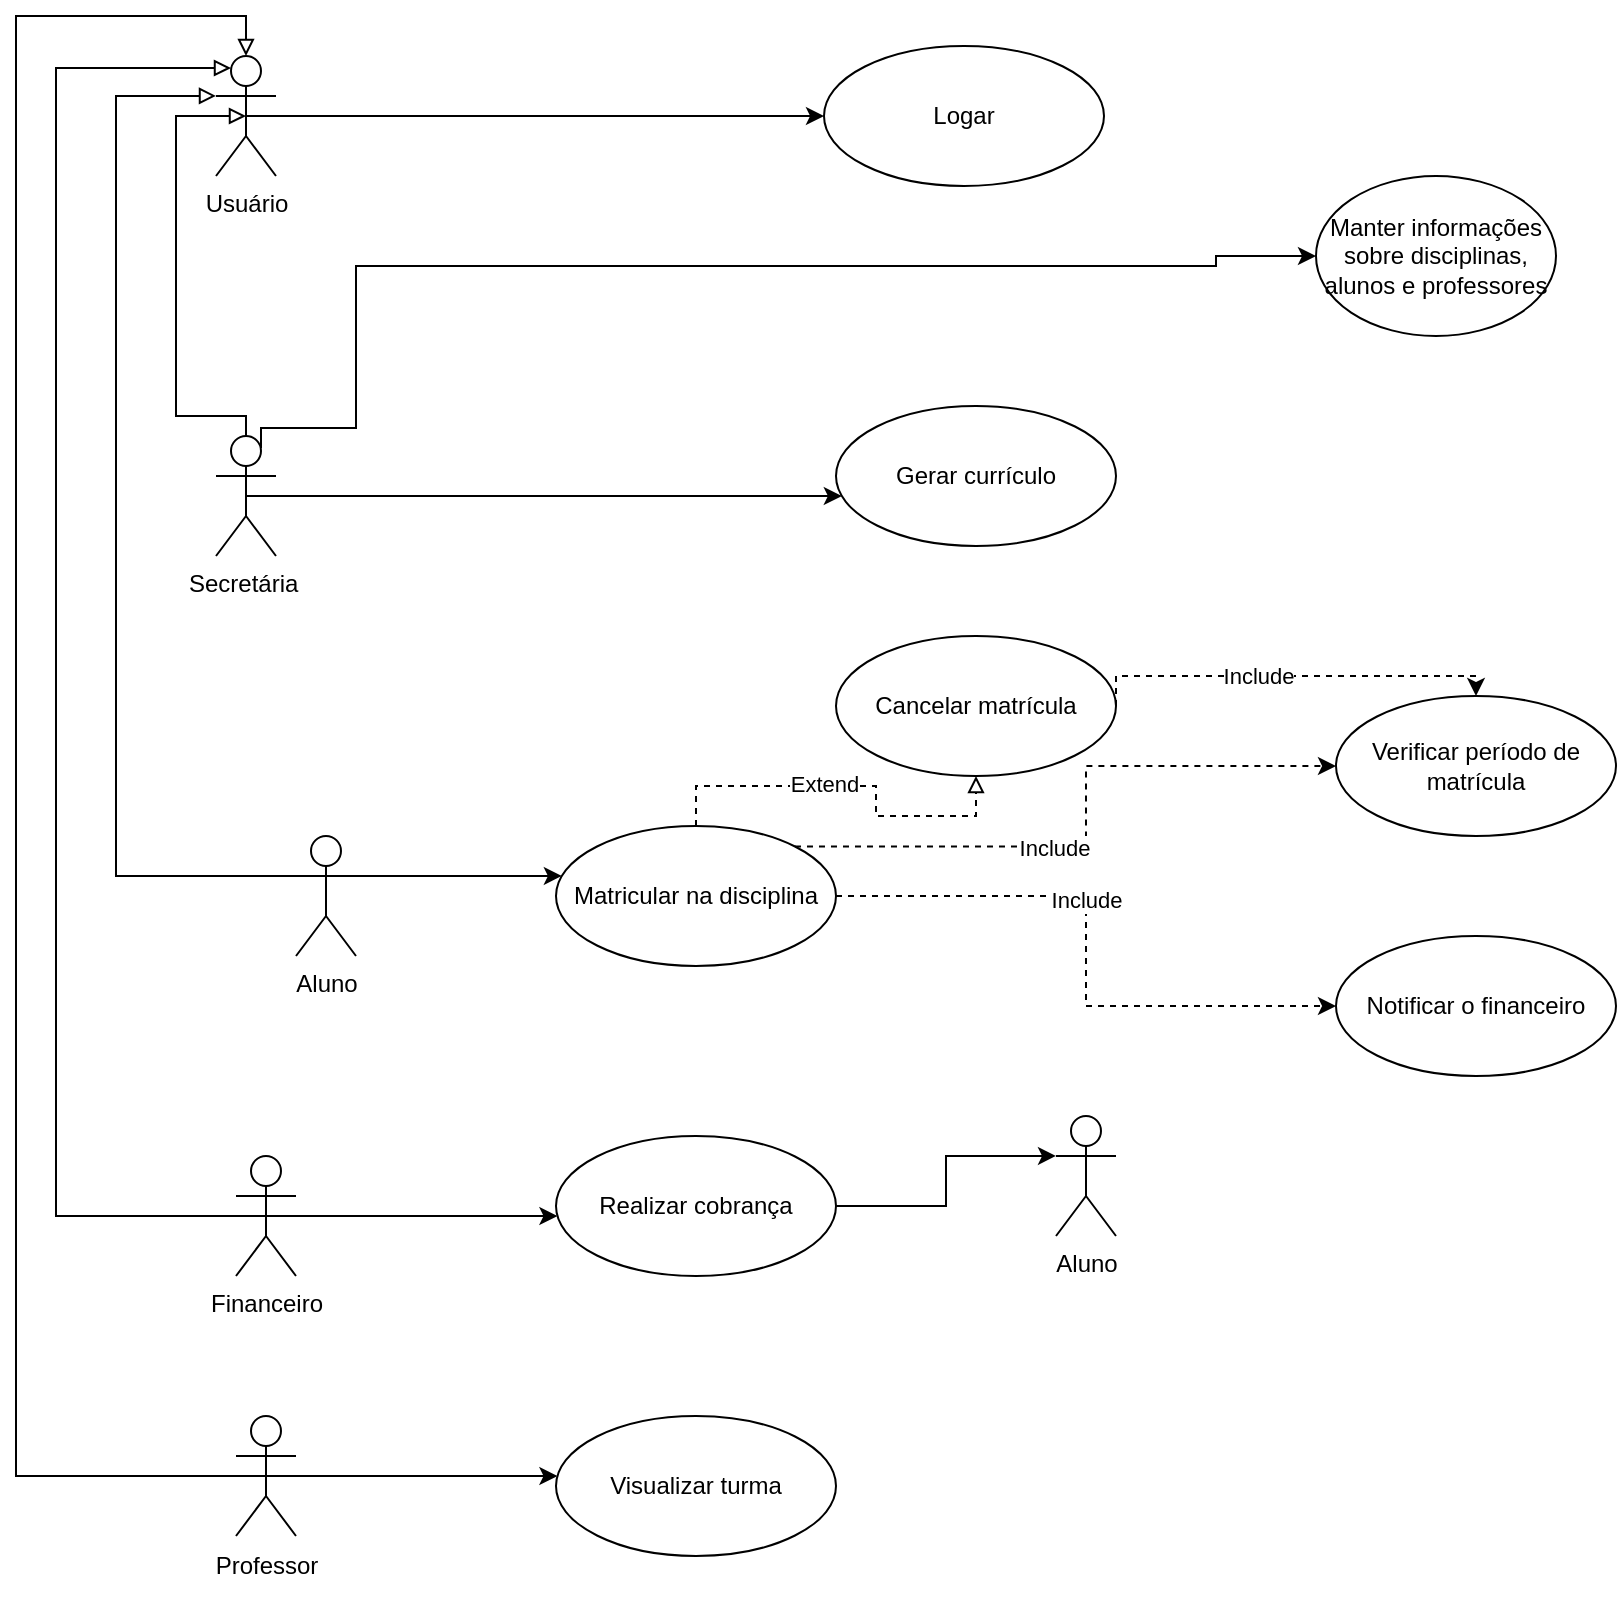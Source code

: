 <mxfile version="20.2.3" type="google"><diagram id="z5RyN5gKrQhgy4uWIah9" name="Página-1"><mxGraphModel grid="1" page="1" gridSize="10" guides="1" tooltips="1" connect="1" arrows="1" fold="1" pageScale="1" pageWidth="827" pageHeight="1169" math="0" shadow="0"><root><mxCell id="0"/><mxCell id="1" parent="0"/><mxCell id="Ttxp76rmqHFoTlr9PWYt-11" style="edgeStyle=orthogonalEdgeStyle;rounded=0;orthogonalLoop=1;jettySize=auto;html=1;exitX=0.5;exitY=0.5;exitDx=0;exitDy=0;exitPerimeter=0;" edge="1" parent="1" source="Ttxp76rmqHFoTlr9PWYt-5" target="Ttxp76rmqHFoTlr9PWYt-6"><mxGeometry relative="1" as="geometry"><Array as="points"><mxPoint x="350" y="140"/><mxPoint x="350" y="140"/></Array></mxGeometry></mxCell><mxCell id="Ttxp76rmqHFoTlr9PWYt-16" style="edgeStyle=orthogonalEdgeStyle;rounded=0;orthogonalLoop=1;jettySize=auto;html=1;exitX=0.75;exitY=0.1;exitDx=0;exitDy=0;exitPerimeter=0;entryX=0;entryY=0.5;entryDx=0;entryDy=0;" edge="1" parent="1" source="Ttxp76rmqHFoTlr9PWYt-5" target="Ttxp76rmqHFoTlr9PWYt-14"><mxGeometry relative="1" as="geometry"><Array as="points"><mxPoint x="133" y="106"/><mxPoint x="180" y="106"/><mxPoint x="180" y="25"/><mxPoint x="610" y="25"/><mxPoint x="610" y="20"/><mxPoint x="640" y="20"/></Array></mxGeometry></mxCell><mxCell id="Ttxp76rmqHFoTlr9PWYt-53" style="edgeStyle=orthogonalEdgeStyle;rounded=0;orthogonalLoop=1;jettySize=auto;html=1;exitX=0.5;exitY=0;exitDx=0;exitDy=0;exitPerimeter=0;endArrow=block;endFill=0;entryX=0.5;entryY=0.5;entryDx=0;entryDy=0;entryPerimeter=0;" edge="1" parent="1" source="Ttxp76rmqHFoTlr9PWYt-5" target="Ttxp76rmqHFoTlr9PWYt-42"><mxGeometry relative="1" as="geometry"><mxPoint x="100" y="-30" as="targetPoint"/><Array as="points"><mxPoint x="125" y="100"/><mxPoint x="90" y="100"/><mxPoint x="90" y="-50"/></Array></mxGeometry></mxCell><mxCell id="Ttxp76rmqHFoTlr9PWYt-5" value="Secretária&amp;nbsp;" style="shape=umlActor;verticalLabelPosition=bottom;verticalAlign=top;html=1;" vertex="1" parent="1"><mxGeometry x="110" y="110" width="30" height="60" as="geometry"/></mxCell><mxCell id="Ttxp76rmqHFoTlr9PWYt-6" value="Gerar currículo" style="ellipse;whiteSpace=wrap;html=1;" vertex="1" parent="1"><mxGeometry x="420" y="95" width="140" height="70" as="geometry"/></mxCell><mxCell id="Ttxp76rmqHFoTlr9PWYt-14" value="Manter informações sobre disciplinas, alunos e professores" style="ellipse;whiteSpace=wrap;html=1;" vertex="1" parent="1"><mxGeometry x="660" y="-20" width="120" height="80" as="geometry"/></mxCell><mxCell id="Ttxp76rmqHFoTlr9PWYt-23" style="edgeStyle=orthogonalEdgeStyle;rounded=0;orthogonalLoop=1;jettySize=auto;html=1;exitX=1;exitY=0.333;exitDx=0;exitDy=0;exitPerimeter=0;" edge="1" parent="1" source="Ttxp76rmqHFoTlr9PWYt-17" target="Ttxp76rmqHFoTlr9PWYt-22"><mxGeometry relative="1" as="geometry"><Array as="points"><mxPoint x="300" y="330"/><mxPoint x="300" y="330"/></Array></mxGeometry></mxCell><mxCell id="Ttxp76rmqHFoTlr9PWYt-56" style="edgeStyle=orthogonalEdgeStyle;rounded=0;orthogonalLoop=1;jettySize=auto;html=1;exitX=0;exitY=0.333;exitDx=0;exitDy=0;exitPerimeter=0;entryX=0;entryY=0.333;entryDx=0;entryDy=0;entryPerimeter=0;endArrow=block;endFill=0;" edge="1" parent="1" source="Ttxp76rmqHFoTlr9PWYt-17" target="Ttxp76rmqHFoTlr9PWYt-42"><mxGeometry relative="1" as="geometry"><Array as="points"><mxPoint x="60" y="330"/><mxPoint x="60" y="-60"/></Array></mxGeometry></mxCell><mxCell id="Ttxp76rmqHFoTlr9PWYt-17" value="Aluno" style="shape=umlActor;verticalLabelPosition=bottom;verticalAlign=top;html=1;" vertex="1" parent="1"><mxGeometry x="150" y="310" width="30" height="60" as="geometry"/></mxCell><mxCell id="Ttxp76rmqHFoTlr9PWYt-34" style="edgeStyle=orthogonalEdgeStyle;rounded=0;orthogonalLoop=1;jettySize=auto;html=1;exitX=1;exitY=0.5;exitDx=0;exitDy=0;dashed=1;" edge="1" parent="1" source="Ttxp76rmqHFoTlr9PWYt-22" target="Ttxp76rmqHFoTlr9PWYt-32"><mxGeometry relative="1" as="geometry"/></mxCell><mxCell id="Ttxp76rmqHFoTlr9PWYt-35" value="Include" style="edgeLabel;html=1;align=center;verticalAlign=middle;resizable=0;points=[];" connectable="0" vertex="1" parent="Ttxp76rmqHFoTlr9PWYt-34"><mxGeometry x="-0.167" relative="1" as="geometry"><mxPoint as="offset"/></mxGeometry></mxCell><mxCell id="Ttxp76rmqHFoTlr9PWYt-65" style="edgeStyle=orthogonalEdgeStyle;rounded=0;orthogonalLoop=1;jettySize=auto;html=1;exitX=0.5;exitY=0;exitDx=0;exitDy=0;entryX=0.5;entryY=1;entryDx=0;entryDy=0;endArrow=block;endFill=0;dashed=1;" edge="1" parent="1" source="Ttxp76rmqHFoTlr9PWYt-22" target="Ttxp76rmqHFoTlr9PWYt-24"><mxGeometry relative="1" as="geometry"/></mxCell><mxCell id="Ttxp76rmqHFoTlr9PWYt-66" value="Extend" style="edgeLabel;html=1;align=center;verticalAlign=middle;resizable=0;points=[];" connectable="0" vertex="1" parent="Ttxp76rmqHFoTlr9PWYt-65"><mxGeometry x="-0.139" y="1" relative="1" as="geometry"><mxPoint as="offset"/></mxGeometry></mxCell><mxCell id="Ttxp76rmqHFoTlr9PWYt-22" value="Matricular na disciplina" style="ellipse;whiteSpace=wrap;html=1;" vertex="1" parent="1"><mxGeometry x="280" y="305" width="140" height="70" as="geometry"/></mxCell><mxCell id="Ttxp76rmqHFoTlr9PWYt-24" value="Cancelar matrícula" style="ellipse;whiteSpace=wrap;html=1;" vertex="1" parent="1"><mxGeometry x="420" y="210" width="140" height="70" as="geometry"/></mxCell><mxCell id="Ttxp76rmqHFoTlr9PWYt-41" style="edgeStyle=orthogonalEdgeStyle;rounded=0;orthogonalLoop=1;jettySize=auto;html=1;exitX=0.5;exitY=0.5;exitDx=0;exitDy=0;exitPerimeter=0;" edge="1" parent="1" source="Ttxp76rmqHFoTlr9PWYt-27" target="Ttxp76rmqHFoTlr9PWYt-36"><mxGeometry relative="1" as="geometry"><Array as="points"><mxPoint x="240" y="500"/><mxPoint x="240" y="500"/></Array></mxGeometry></mxCell><mxCell id="Ttxp76rmqHFoTlr9PWYt-58" style="edgeStyle=orthogonalEdgeStyle;rounded=0;orthogonalLoop=1;jettySize=auto;html=1;entryX=0.25;entryY=0.1;entryDx=0;entryDy=0;entryPerimeter=0;endArrow=block;endFill=0;exitX=0.5;exitY=0.5;exitDx=0;exitDy=0;exitPerimeter=0;" edge="1" parent="1" source="Ttxp76rmqHFoTlr9PWYt-27" target="Ttxp76rmqHFoTlr9PWYt-42"><mxGeometry relative="1" as="geometry"><Array as="points"><mxPoint x="30" y="500"/><mxPoint x="30" y="-74"/></Array></mxGeometry></mxCell><mxCell id="Ttxp76rmqHFoTlr9PWYt-27" value="Financeiro" style="shape=umlActor;verticalLabelPosition=bottom;verticalAlign=top;html=1;" vertex="1" parent="1"><mxGeometry x="120" y="470" width="30" height="60" as="geometry"/></mxCell><mxCell id="Ttxp76rmqHFoTlr9PWYt-32" value="Notificar o financeiro" style="ellipse;whiteSpace=wrap;html=1;" vertex="1" parent="1"><mxGeometry x="670" y="360" width="140" height="70" as="geometry"/></mxCell><mxCell id="Ttxp76rmqHFoTlr9PWYt-69" style="edgeStyle=orthogonalEdgeStyle;rounded=0;orthogonalLoop=1;jettySize=auto;html=1;entryX=0;entryY=0.333;entryDx=0;entryDy=0;entryPerimeter=0;endArrow=classic;endFill=1;" edge="1" parent="1" source="Ttxp76rmqHFoTlr9PWYt-36" target="Ttxp76rmqHFoTlr9PWYt-68"><mxGeometry relative="1" as="geometry"/></mxCell><mxCell id="Ttxp76rmqHFoTlr9PWYt-36" value="Realizar cobrança" style="ellipse;whiteSpace=wrap;html=1;" vertex="1" parent="1"><mxGeometry x="280" y="460" width="140" height="70" as="geometry"/></mxCell><mxCell id="Ttxp76rmqHFoTlr9PWYt-40" style="edgeStyle=orthogonalEdgeStyle;rounded=0;orthogonalLoop=1;jettySize=auto;html=1;exitX=0.5;exitY=0.5;exitDx=0;exitDy=0;exitPerimeter=0;" edge="1" parent="1" source="Ttxp76rmqHFoTlr9PWYt-37" target="Ttxp76rmqHFoTlr9PWYt-39"><mxGeometry relative="1" as="geometry"><Array as="points"><mxPoint x="240" y="630"/><mxPoint x="240" y="630"/></Array></mxGeometry></mxCell><mxCell id="Ttxp76rmqHFoTlr9PWYt-59" style="edgeStyle=orthogonalEdgeStyle;rounded=0;orthogonalLoop=1;jettySize=auto;html=1;entryX=0.5;entryY=0;entryDx=0;entryDy=0;entryPerimeter=0;endArrow=block;endFill=0;exitX=0.5;exitY=0.5;exitDx=0;exitDy=0;exitPerimeter=0;" edge="1" parent="1" source="Ttxp76rmqHFoTlr9PWYt-37" target="Ttxp76rmqHFoTlr9PWYt-42"><mxGeometry relative="1" as="geometry"><Array as="points"><mxPoint x="10" y="630"/><mxPoint x="10" y="-100"/><mxPoint x="125" y="-100"/></Array></mxGeometry></mxCell><mxCell id="Ttxp76rmqHFoTlr9PWYt-37" value="" style="shape=umlActor;verticalLabelPosition=bottom;verticalAlign=top;html=1;" vertex="1" parent="1"><mxGeometry x="120" y="600" width="30" height="60" as="geometry"/></mxCell><mxCell id="Ttxp76rmqHFoTlr9PWYt-38" value="Professor" style="text;html=1;align=center;verticalAlign=middle;resizable=0;points=[];autosize=1;strokeColor=none;fillColor=none;" vertex="1" parent="1"><mxGeometry x="100" y="660" width="70" height="30" as="geometry"/></mxCell><mxCell id="Ttxp76rmqHFoTlr9PWYt-39" value="Visualizar turma" style="ellipse;whiteSpace=wrap;html=1;" vertex="1" parent="1"><mxGeometry x="280" y="600" width="140" height="70" as="geometry"/></mxCell><mxCell id="Ttxp76rmqHFoTlr9PWYt-47" style="edgeStyle=orthogonalEdgeStyle;rounded=0;orthogonalLoop=1;jettySize=auto;html=1;exitX=0.5;exitY=0.5;exitDx=0;exitDy=0;exitPerimeter=0;" edge="1" parent="1" source="Ttxp76rmqHFoTlr9PWYt-42" target="Ttxp76rmqHFoTlr9PWYt-43"><mxGeometry relative="1" as="geometry"/></mxCell><mxCell id="Ttxp76rmqHFoTlr9PWYt-42" value="Usuário" style="shape=umlActor;verticalLabelPosition=bottom;verticalAlign=top;html=1;" vertex="1" parent="1"><mxGeometry x="110" y="-80" width="30" height="60" as="geometry"/></mxCell><mxCell id="Ttxp76rmqHFoTlr9PWYt-43" value="Logar" style="ellipse;whiteSpace=wrap;html=1;" vertex="1" parent="1"><mxGeometry x="414" y="-85" width="140" height="70" as="geometry"/></mxCell><mxCell id="Ttxp76rmqHFoTlr9PWYt-60" value="Verificar período de matrícula" style="ellipse;whiteSpace=wrap;html=1;" vertex="1" parent="1"><mxGeometry x="670" y="240" width="140" height="70" as="geometry"/></mxCell><mxCell id="Ttxp76rmqHFoTlr9PWYt-61" style="edgeStyle=orthogonalEdgeStyle;rounded=0;orthogonalLoop=1;jettySize=auto;html=1;exitX=1;exitY=0;exitDx=0;exitDy=0;dashed=1;" edge="1" parent="1" source="Ttxp76rmqHFoTlr9PWYt-22" target="Ttxp76rmqHFoTlr9PWYt-60"><mxGeometry relative="1" as="geometry"><mxPoint x="580" y="345" as="sourcePoint"/></mxGeometry></mxCell><mxCell id="Ttxp76rmqHFoTlr9PWYt-62" value="Include" style="edgeLabel;html=1;align=center;verticalAlign=middle;resizable=0;points=[];" connectable="0" vertex="1" parent="Ttxp76rmqHFoTlr9PWYt-61"><mxGeometry x="-0.167" relative="1" as="geometry"><mxPoint as="offset"/></mxGeometry></mxCell><mxCell id="Ttxp76rmqHFoTlr9PWYt-63" style="edgeStyle=orthogonalEdgeStyle;rounded=0;orthogonalLoop=1;jettySize=auto;html=1;exitX=1;exitY=0.5;exitDx=0;exitDy=0;dashed=1;entryX=0.5;entryY=0;entryDx=0;entryDy=0;" edge="1" parent="1" source="Ttxp76rmqHFoTlr9PWYt-24" target="Ttxp76rmqHFoTlr9PWYt-60"><mxGeometry relative="1" as="geometry"><mxPoint x="559.497" y="320.251" as="sourcePoint"/><mxPoint x="680" y="285" as="targetPoint"/><Array as="points"><mxPoint x="560" y="230"/><mxPoint x="740" y="230"/></Array></mxGeometry></mxCell><mxCell id="Ttxp76rmqHFoTlr9PWYt-64" value="Include" style="edgeLabel;html=1;align=center;verticalAlign=middle;resizable=0;points=[];" connectable="0" vertex="1" parent="Ttxp76rmqHFoTlr9PWYt-63"><mxGeometry x="-0.167" relative="1" as="geometry"><mxPoint as="offset"/></mxGeometry></mxCell><mxCell id="Ttxp76rmqHFoTlr9PWYt-68" value="Aluno" style="shape=umlActor;verticalLabelPosition=bottom;verticalAlign=top;html=1;" vertex="1" parent="1"><mxGeometry x="530" y="450" width="30" height="60" as="geometry"/></mxCell></root></mxGraphModel></diagram></mxfile>